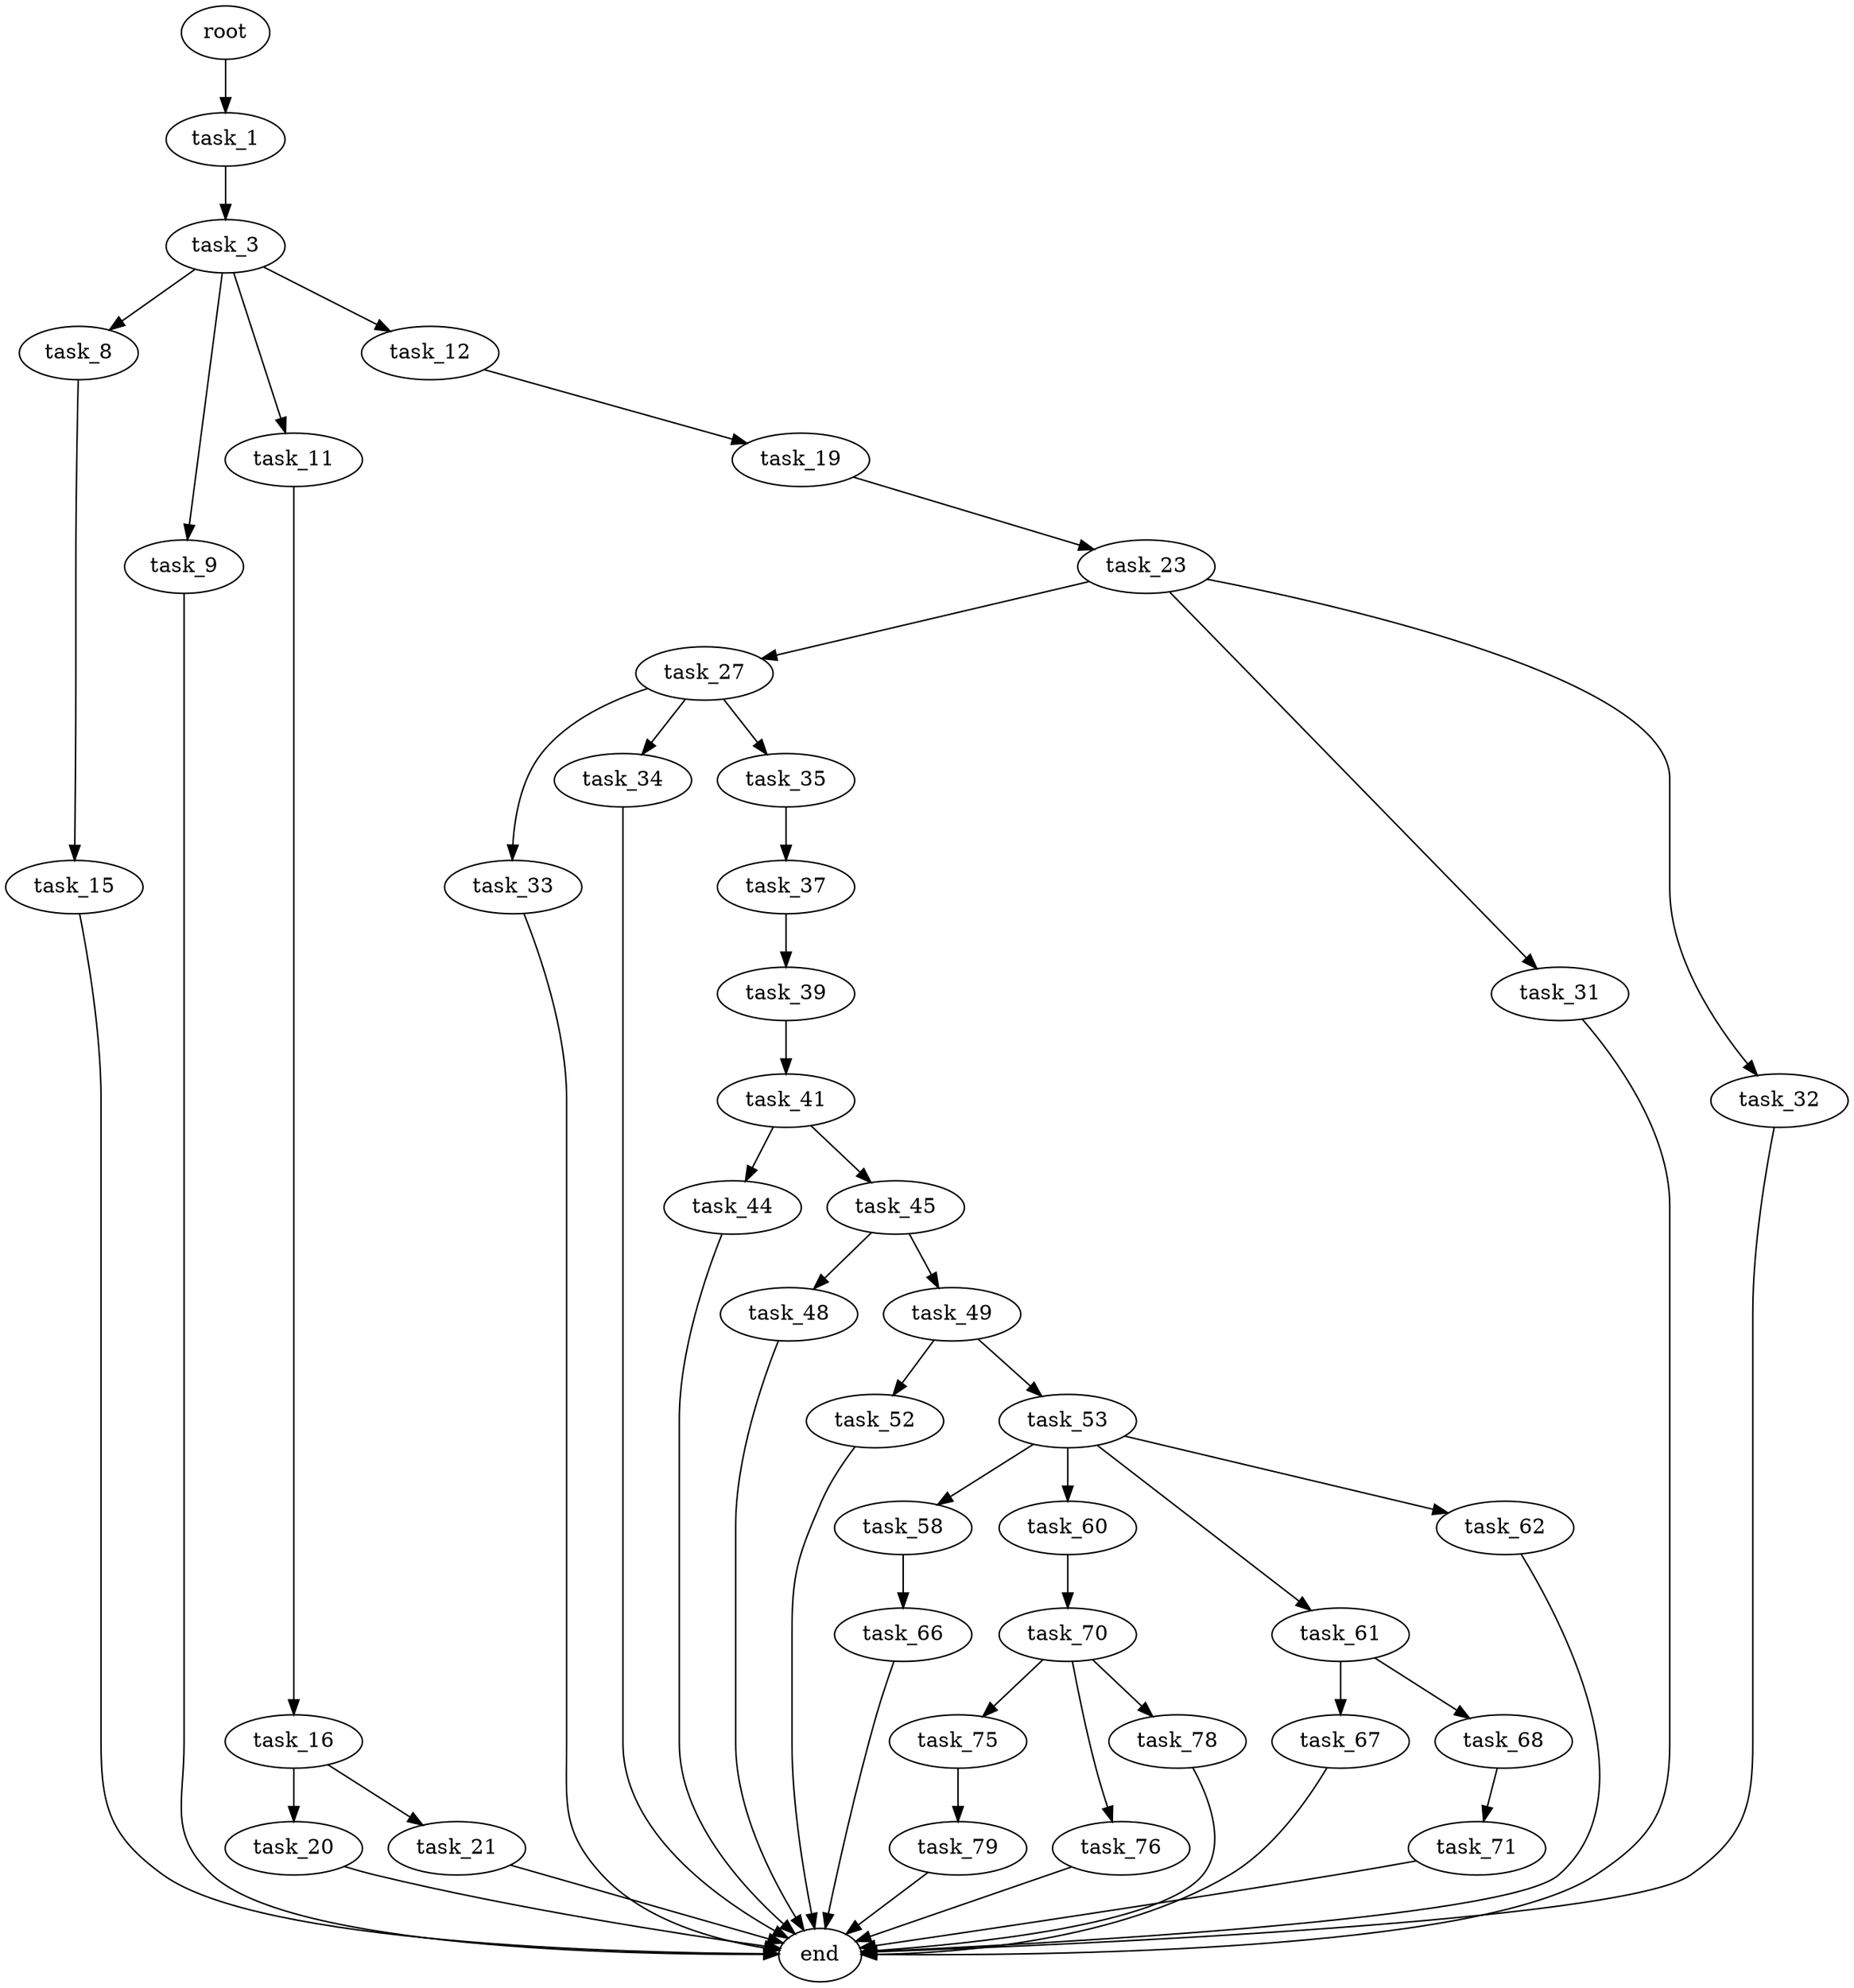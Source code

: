 digraph G {
  root [size="0.000000"];
  task_1 [size="28991029248.000000"];
  task_3 [size="121317707808.000000"];
  task_8 [size="94793999644.000000"];
  task_9 [size="22660198143.000000"];
  task_11 [size="8589934592.000000"];
  task_12 [size="984591223176.000000"];
  task_15 [size="14211915694.000000"];
  end [size="0.000000"];
  task_16 [size="1210743102.000000"];
  task_19 [size="231928233984.000000"];
  task_20 [size="10799723754.000000"];
  task_21 [size="498676665.000000"];
  task_23 [size="549755813888.000000"];
  task_27 [size="1319603511.000000"];
  task_31 [size="68719476736.000000"];
  task_32 [size="68719476736.000000"];
  task_33 [size="547040510865.000000"];
  task_34 [size="21791439002.000000"];
  task_35 [size="866029619.000000"];
  task_37 [size="107930025129.000000"];
  task_39 [size="314733178864.000000"];
  task_41 [size="324240885.000000"];
  task_44 [size="1166607304330.000000"];
  task_45 [size="6854269465.000000"];
  task_48 [size="26901915058.000000"];
  task_49 [size="231928233984.000000"];
  task_52 [size="493039008470.000000"];
  task_53 [size="1832415677.000000"];
  task_58 [size="30264091767.000000"];
  task_60 [size="782757789696.000000"];
  task_61 [size="68719476736.000000"];
  task_62 [size="368293445632.000000"];
  task_66 [size="1107356605012.000000"];
  task_70 [size="328944192835.000000"];
  task_67 [size="126564787380.000000"];
  task_68 [size="190896209348.000000"];
  task_71 [size="352632283692.000000"];
  task_75 [size="11499850552.000000"];
  task_76 [size="323264024460.000000"];
  task_78 [size="194678146260.000000"];
  task_79 [size="516132162335.000000"];

  root -> task_1 [size="1.000000"];
  task_1 -> task_3 [size="75497472.000000"];
  task_3 -> task_8 [size="134217728.000000"];
  task_3 -> task_9 [size="134217728.000000"];
  task_3 -> task_11 [size="134217728.000000"];
  task_3 -> task_12 [size="134217728.000000"];
  task_8 -> task_15 [size="75497472.000000"];
  task_9 -> end [size="1.000000"];
  task_11 -> task_16 [size="33554432.000000"];
  task_12 -> task_19 [size="679477248.000000"];
  task_15 -> end [size="1.000000"];
  task_16 -> task_20 [size="33554432.000000"];
  task_16 -> task_21 [size="33554432.000000"];
  task_19 -> task_23 [size="301989888.000000"];
  task_20 -> end [size="1.000000"];
  task_21 -> end [size="1.000000"];
  task_23 -> task_27 [size="536870912.000000"];
  task_23 -> task_31 [size="536870912.000000"];
  task_23 -> task_32 [size="536870912.000000"];
  task_27 -> task_33 [size="33554432.000000"];
  task_27 -> task_34 [size="33554432.000000"];
  task_27 -> task_35 [size="33554432.000000"];
  task_31 -> end [size="1.000000"];
  task_32 -> end [size="1.000000"];
  task_33 -> end [size="1.000000"];
  task_34 -> end [size="1.000000"];
  task_35 -> task_37 [size="75497472.000000"];
  task_37 -> task_39 [size="75497472.000000"];
  task_39 -> task_41 [size="536870912.000000"];
  task_41 -> task_44 [size="33554432.000000"];
  task_41 -> task_45 [size="33554432.000000"];
  task_44 -> end [size="1.000000"];
  task_45 -> task_48 [size="134217728.000000"];
  task_45 -> task_49 [size="134217728.000000"];
  task_48 -> end [size="1.000000"];
  task_49 -> task_52 [size="301989888.000000"];
  task_49 -> task_53 [size="301989888.000000"];
  task_52 -> end [size="1.000000"];
  task_53 -> task_58 [size="75497472.000000"];
  task_53 -> task_60 [size="75497472.000000"];
  task_53 -> task_61 [size="75497472.000000"];
  task_53 -> task_62 [size="75497472.000000"];
  task_58 -> task_66 [size="33554432.000000"];
  task_60 -> task_70 [size="679477248.000000"];
  task_61 -> task_67 [size="134217728.000000"];
  task_61 -> task_68 [size="134217728.000000"];
  task_62 -> end [size="1.000000"];
  task_66 -> end [size="1.000000"];
  task_70 -> task_75 [size="838860800.000000"];
  task_70 -> task_76 [size="838860800.000000"];
  task_70 -> task_78 [size="838860800.000000"];
  task_67 -> end [size="1.000000"];
  task_68 -> task_71 [size="411041792.000000"];
  task_71 -> end [size="1.000000"];
  task_75 -> task_79 [size="209715200.000000"];
  task_76 -> end [size="1.000000"];
  task_78 -> end [size="1.000000"];
  task_79 -> end [size="1.000000"];
}
